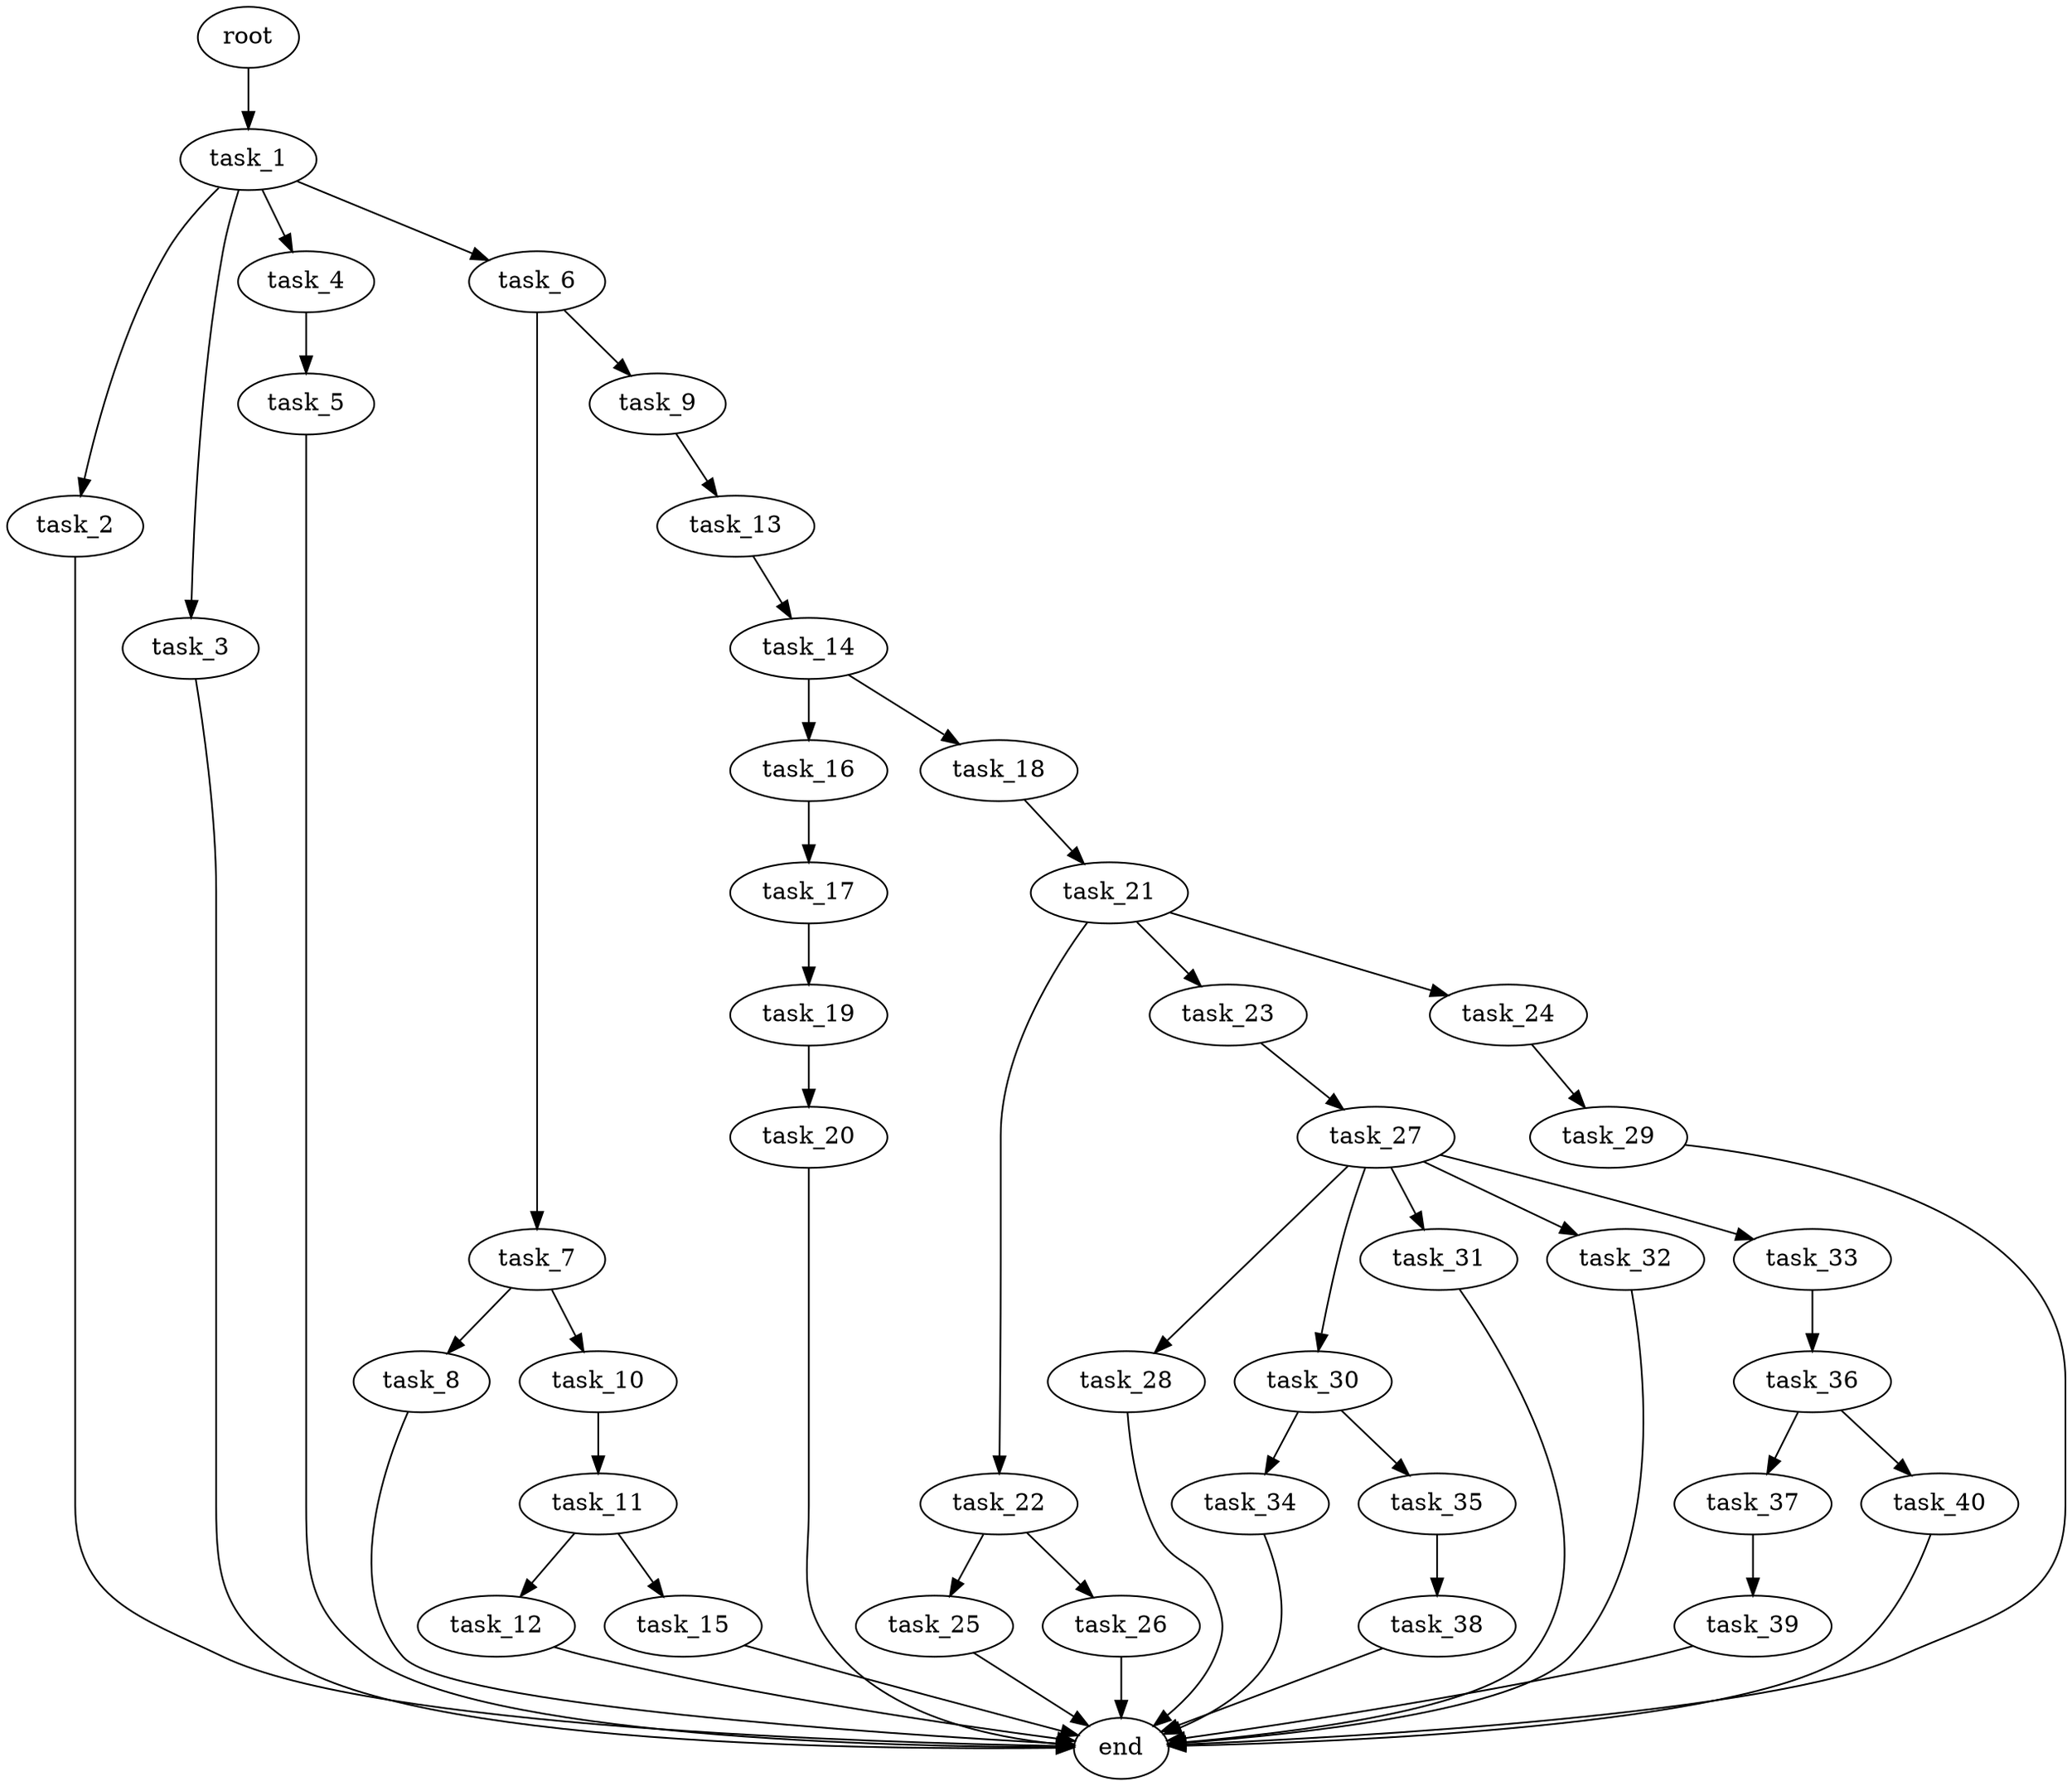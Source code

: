 digraph G {
  root [size="0.000000e+00"];
  task_1 [size="9.974853e+10"];
  task_2 [size="6.587225e+09"];
  task_3 [size="7.844792e+10"];
  task_4 [size="4.239270e+09"];
  task_5 [size="6.105973e+10"];
  task_6 [size="5.018858e+10"];
  task_7 [size="8.078512e+10"];
  task_8 [size="2.976991e+10"];
  task_9 [size="8.301479e+10"];
  task_10 [size="8.217295e+10"];
  task_11 [size="9.292681e+10"];
  task_12 [size="3.950607e+10"];
  task_13 [size="6.061485e+10"];
  task_14 [size="9.896989e+10"];
  task_15 [size="6.389177e+10"];
  task_16 [size="6.480621e+10"];
  task_17 [size="1.987439e+10"];
  task_18 [size="5.903581e+10"];
  task_19 [size="6.851872e+10"];
  task_20 [size="8.136839e+10"];
  task_21 [size="3.822830e+10"];
  task_22 [size="5.565864e+10"];
  task_23 [size="2.926868e+10"];
  task_24 [size="4.109461e+10"];
  task_25 [size="3.820658e+10"];
  task_26 [size="9.966681e+09"];
  task_27 [size="2.163620e+10"];
  task_28 [size="2.867264e+10"];
  task_29 [size="4.919926e+09"];
  task_30 [size="4.799439e+10"];
  task_31 [size="2.662475e+10"];
  task_32 [size="2.333756e+10"];
  task_33 [size="1.742780e+10"];
  task_34 [size="3.223873e+10"];
  task_35 [size="1.830970e+10"];
  task_36 [size="7.369943e+10"];
  task_37 [size="9.670442e+10"];
  task_38 [size="6.697645e+10"];
  task_39 [size="5.951618e+10"];
  task_40 [size="5.829057e+10"];
  end [size="0.000000e+00"];

  root -> task_1 [size="1.000000e-12"];
  task_1 -> task_2 [size="6.587225e+07"];
  task_1 -> task_3 [size="7.844792e+08"];
  task_1 -> task_4 [size="4.239270e+07"];
  task_1 -> task_6 [size="5.018858e+08"];
  task_2 -> end [size="1.000000e-12"];
  task_3 -> end [size="1.000000e-12"];
  task_4 -> task_5 [size="6.105973e+08"];
  task_5 -> end [size="1.000000e-12"];
  task_6 -> task_7 [size="8.078512e+08"];
  task_6 -> task_9 [size="8.301479e+08"];
  task_7 -> task_8 [size="2.976991e+08"];
  task_7 -> task_10 [size="8.217295e+08"];
  task_8 -> end [size="1.000000e-12"];
  task_9 -> task_13 [size="6.061485e+08"];
  task_10 -> task_11 [size="9.292681e+08"];
  task_11 -> task_12 [size="3.950607e+08"];
  task_11 -> task_15 [size="6.389177e+08"];
  task_12 -> end [size="1.000000e-12"];
  task_13 -> task_14 [size="9.896989e+08"];
  task_14 -> task_16 [size="6.480621e+08"];
  task_14 -> task_18 [size="5.903581e+08"];
  task_15 -> end [size="1.000000e-12"];
  task_16 -> task_17 [size="1.987439e+08"];
  task_17 -> task_19 [size="6.851872e+08"];
  task_18 -> task_21 [size="3.822830e+08"];
  task_19 -> task_20 [size="8.136839e+08"];
  task_20 -> end [size="1.000000e-12"];
  task_21 -> task_22 [size="5.565864e+08"];
  task_21 -> task_23 [size="2.926868e+08"];
  task_21 -> task_24 [size="4.109461e+08"];
  task_22 -> task_25 [size="3.820658e+08"];
  task_22 -> task_26 [size="9.966681e+07"];
  task_23 -> task_27 [size="2.163620e+08"];
  task_24 -> task_29 [size="4.919926e+07"];
  task_25 -> end [size="1.000000e-12"];
  task_26 -> end [size="1.000000e-12"];
  task_27 -> task_28 [size="2.867264e+08"];
  task_27 -> task_30 [size="4.799439e+08"];
  task_27 -> task_31 [size="2.662475e+08"];
  task_27 -> task_32 [size="2.333756e+08"];
  task_27 -> task_33 [size="1.742780e+08"];
  task_28 -> end [size="1.000000e-12"];
  task_29 -> end [size="1.000000e-12"];
  task_30 -> task_34 [size="3.223873e+08"];
  task_30 -> task_35 [size="1.830970e+08"];
  task_31 -> end [size="1.000000e-12"];
  task_32 -> end [size="1.000000e-12"];
  task_33 -> task_36 [size="7.369943e+08"];
  task_34 -> end [size="1.000000e-12"];
  task_35 -> task_38 [size="6.697645e+08"];
  task_36 -> task_37 [size="9.670442e+08"];
  task_36 -> task_40 [size="5.829057e+08"];
  task_37 -> task_39 [size="5.951618e+08"];
  task_38 -> end [size="1.000000e-12"];
  task_39 -> end [size="1.000000e-12"];
  task_40 -> end [size="1.000000e-12"];
}
